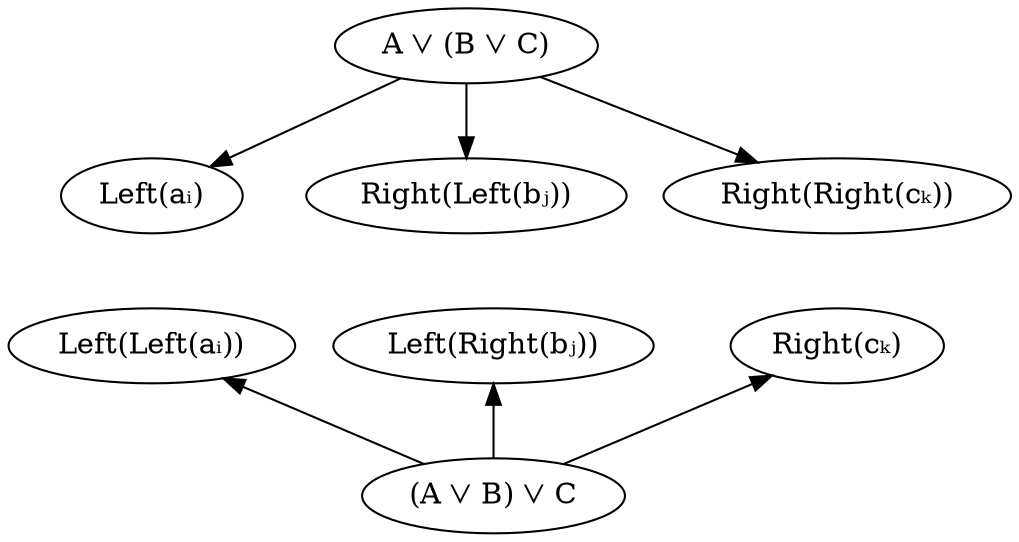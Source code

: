 digraph {
    LeftAssoc[label="A ⋁ (B ⋁ C)"]
    LeftA[label="Left(aᵢ)" class="value"]
    RightLeftB[label="Right(Left(bⱼ))" class="value"]
    RightRightC[label="Right(Right(cₖ))" class="value"]

    LeftAssoc -> LeftA
    LeftAssoc -> RightLeftB
    LeftAssoc -> RightRightC

    RightAssoc[label="(A ⋁ B) ⋁ C"]
    LeftLeftA[label="Left(Left(aᵢ))" class="value"]
    LeftRightB[label="Left(Right(bⱼ))" class="value"]
    RightC[label="Right(cₖ)" class="value"]

    LeftLeftA -> RightAssoc[dir=back]
    LeftRightB -> RightAssoc[dir=back]
    RightC -> RightAssoc[dir=back]

    LeftA -> LeftLeftA[style=invis]
    RightLeftB -> LeftRightB[style=invis]
    RightRightC -> RightC[style=invis]
    LeftLeftA -> LeftA[style=invis]
    LeftRightB -> RightLeftB[style=invis]
    RightC -> RightRightC[style=invis]
}
